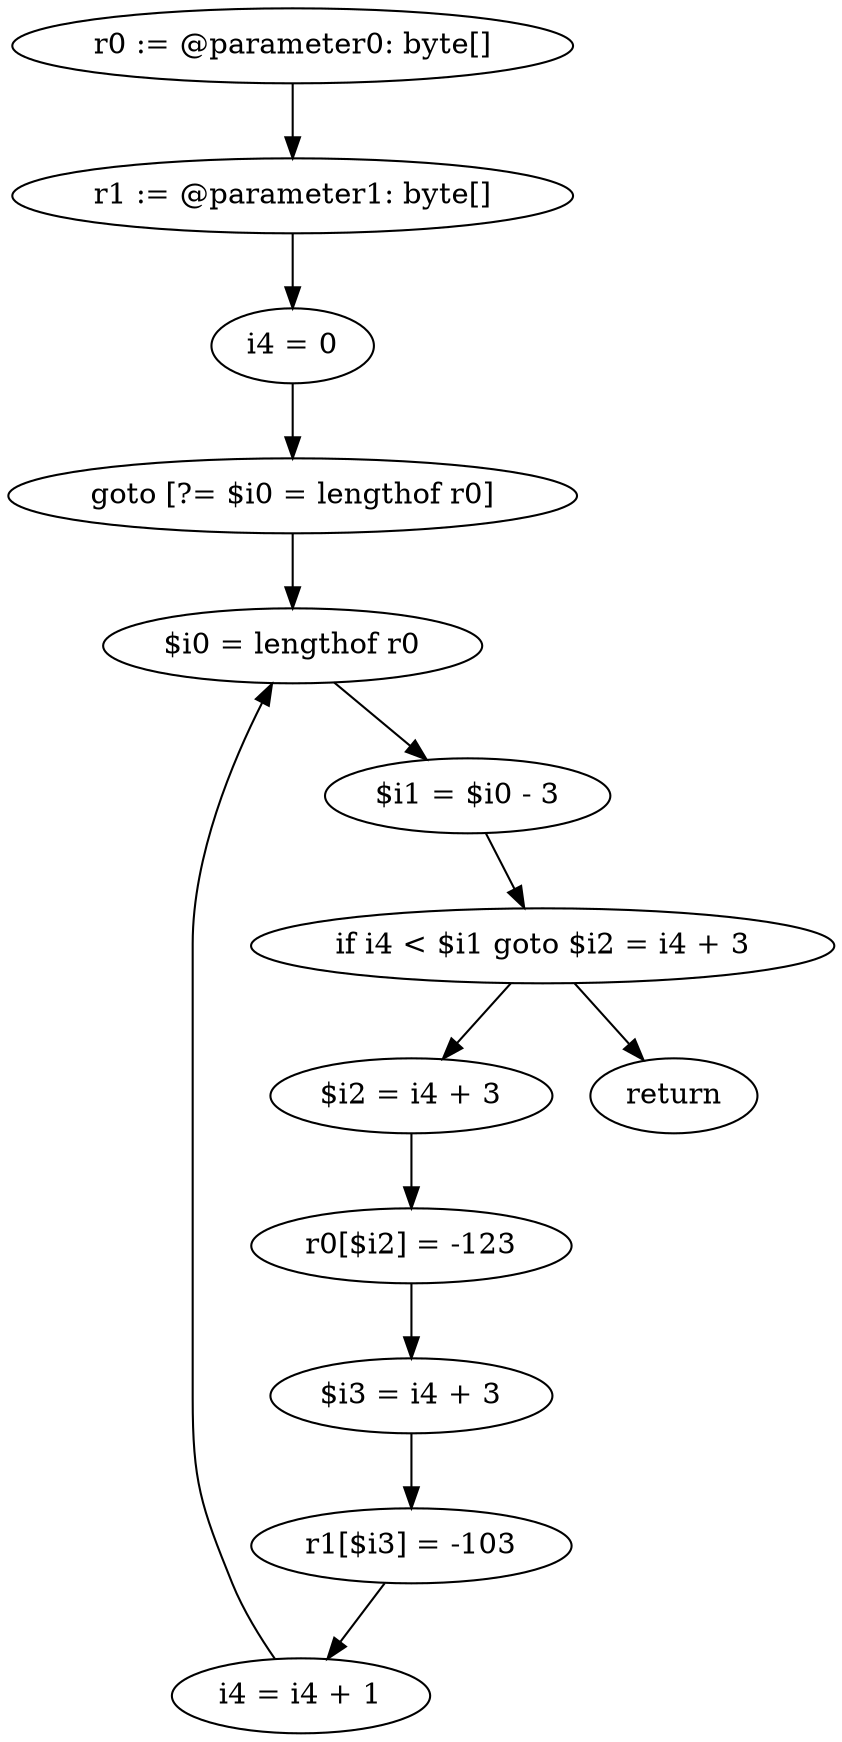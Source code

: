 digraph "unitGraph" {
    "r0 := @parameter0: byte[]"
    "r1 := @parameter1: byte[]"
    "i4 = 0"
    "goto [?= $i0 = lengthof r0]"
    "$i2 = i4 + 3"
    "r0[$i2] = -123"
    "$i3 = i4 + 3"
    "r1[$i3] = -103"
    "i4 = i4 + 1"
    "$i0 = lengthof r0"
    "$i1 = $i0 - 3"
    "if i4 < $i1 goto $i2 = i4 + 3"
    "return"
    "r0 := @parameter0: byte[]"->"r1 := @parameter1: byte[]";
    "r1 := @parameter1: byte[]"->"i4 = 0";
    "i4 = 0"->"goto [?= $i0 = lengthof r0]";
    "goto [?= $i0 = lengthof r0]"->"$i0 = lengthof r0";
    "$i2 = i4 + 3"->"r0[$i2] = -123";
    "r0[$i2] = -123"->"$i3 = i4 + 3";
    "$i3 = i4 + 3"->"r1[$i3] = -103";
    "r1[$i3] = -103"->"i4 = i4 + 1";
    "i4 = i4 + 1"->"$i0 = lengthof r0";
    "$i0 = lengthof r0"->"$i1 = $i0 - 3";
    "$i1 = $i0 - 3"->"if i4 < $i1 goto $i2 = i4 + 3";
    "if i4 < $i1 goto $i2 = i4 + 3"->"return";
    "if i4 < $i1 goto $i2 = i4 + 3"->"$i2 = i4 + 3";
}
